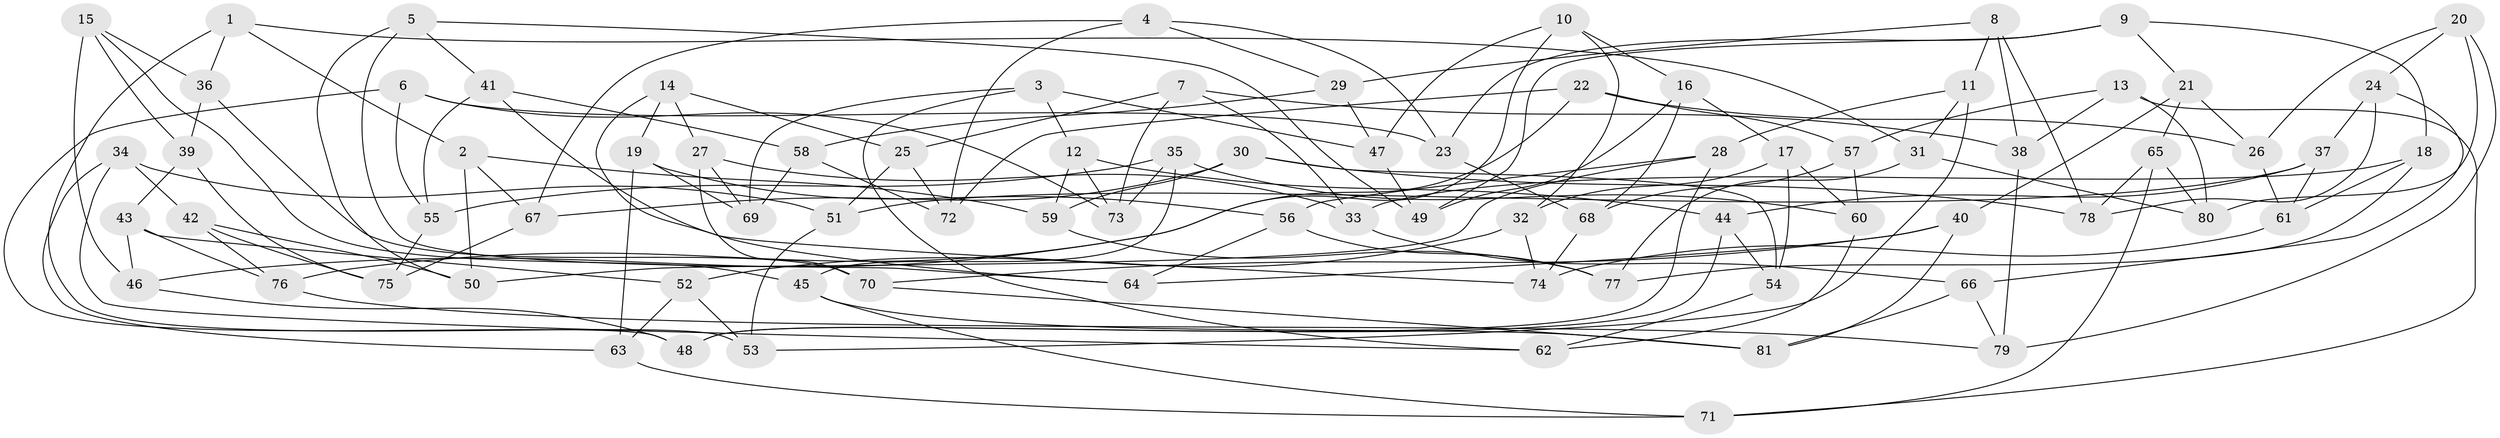 // coarse degree distribution, {10: 0.04878048780487805, 3: 0.21951219512195122, 4: 0.5121951219512195, 11: 0.07317073170731707, 5: 0.024390243902439025, 9: 0.07317073170731707, 8: 0.04878048780487805}
// Generated by graph-tools (version 1.1) at 2025/53/03/04/25 22:53:31]
// undirected, 81 vertices, 162 edges
graph export_dot {
  node [color=gray90,style=filled];
  1;
  2;
  3;
  4;
  5;
  6;
  7;
  8;
  9;
  10;
  11;
  12;
  13;
  14;
  15;
  16;
  17;
  18;
  19;
  20;
  21;
  22;
  23;
  24;
  25;
  26;
  27;
  28;
  29;
  30;
  31;
  32;
  33;
  34;
  35;
  36;
  37;
  38;
  39;
  40;
  41;
  42;
  43;
  44;
  45;
  46;
  47;
  48;
  49;
  50;
  51;
  52;
  53;
  54;
  55;
  56;
  57;
  58;
  59;
  60;
  61;
  62;
  63;
  64;
  65;
  66;
  67;
  68;
  69;
  70;
  71;
  72;
  73;
  74;
  75;
  76;
  77;
  78;
  79;
  80;
  81;
  1 -- 53;
  1 -- 2;
  1 -- 36;
  1 -- 31;
  2 -- 59;
  2 -- 50;
  2 -- 67;
  3 -- 62;
  3 -- 47;
  3 -- 12;
  3 -- 69;
  4 -- 67;
  4 -- 23;
  4 -- 72;
  4 -- 29;
  5 -- 64;
  5 -- 41;
  5 -- 49;
  5 -- 50;
  6 -- 73;
  6 -- 48;
  6 -- 55;
  6 -- 23;
  7 -- 33;
  7 -- 73;
  7 -- 38;
  7 -- 25;
  8 -- 11;
  8 -- 38;
  8 -- 29;
  8 -- 78;
  9 -- 21;
  9 -- 23;
  9 -- 49;
  9 -- 18;
  10 -- 32;
  10 -- 47;
  10 -- 76;
  10 -- 16;
  11 -- 53;
  11 -- 31;
  11 -- 28;
  12 -- 44;
  12 -- 73;
  12 -- 59;
  13 -- 80;
  13 -- 57;
  13 -- 71;
  13 -- 38;
  14 -- 25;
  14 -- 19;
  14 -- 27;
  14 -- 64;
  15 -- 46;
  15 -- 45;
  15 -- 39;
  15 -- 36;
  16 -- 49;
  16 -- 68;
  16 -- 17;
  17 -- 54;
  17 -- 32;
  17 -- 60;
  18 -- 33;
  18 -- 61;
  18 -- 77;
  19 -- 69;
  19 -- 56;
  19 -- 63;
  20 -- 80;
  20 -- 26;
  20 -- 79;
  20 -- 24;
  21 -- 26;
  21 -- 40;
  21 -- 65;
  22 -- 26;
  22 -- 57;
  22 -- 46;
  22 -- 72;
  23 -- 68;
  24 -- 66;
  24 -- 78;
  24 -- 37;
  25 -- 51;
  25 -- 72;
  26 -- 61;
  27 -- 33;
  27 -- 69;
  27 -- 70;
  28 -- 50;
  28 -- 48;
  28 -- 56;
  29 -- 47;
  29 -- 58;
  30 -- 54;
  30 -- 67;
  30 -- 78;
  30 -- 59;
  31 -- 77;
  31 -- 80;
  32 -- 52;
  32 -- 74;
  33 -- 66;
  34 -- 42;
  34 -- 62;
  34 -- 63;
  34 -- 51;
  35 -- 73;
  35 -- 45;
  35 -- 60;
  35 -- 55;
  36 -- 39;
  36 -- 70;
  37 -- 51;
  37 -- 44;
  37 -- 61;
  38 -- 79;
  39 -- 43;
  39 -- 75;
  40 -- 81;
  40 -- 70;
  40 -- 64;
  41 -- 58;
  41 -- 55;
  41 -- 74;
  42 -- 76;
  42 -- 50;
  42 -- 75;
  43 -- 76;
  43 -- 46;
  43 -- 52;
  44 -- 54;
  44 -- 48;
  45 -- 81;
  45 -- 71;
  46 -- 48;
  47 -- 49;
  51 -- 53;
  52 -- 53;
  52 -- 63;
  54 -- 62;
  55 -- 75;
  56 -- 64;
  56 -- 77;
  57 -- 68;
  57 -- 60;
  58 -- 69;
  58 -- 72;
  59 -- 77;
  60 -- 62;
  61 -- 74;
  63 -- 71;
  65 -- 78;
  65 -- 80;
  65 -- 71;
  66 -- 79;
  66 -- 81;
  67 -- 75;
  68 -- 74;
  70 -- 81;
  76 -- 79;
}
